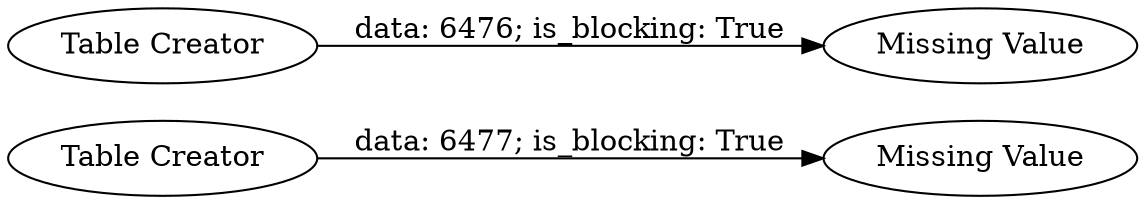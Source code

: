 digraph {
	"242905176354604724_221" [label="Table Creator"]
	"242905176354604724_218" [label="Table Creator"]
	"242905176354604724_219" [label="Missing Value"]
	"242905176354604724_220" [label="Missing Value"]
	"242905176354604724_221" -> "242905176354604724_220" [label="data: 6477; is_blocking: True"]
	"242905176354604724_218" -> "242905176354604724_219" [label="data: 6476; is_blocking: True"]
	rankdir=LR
}
